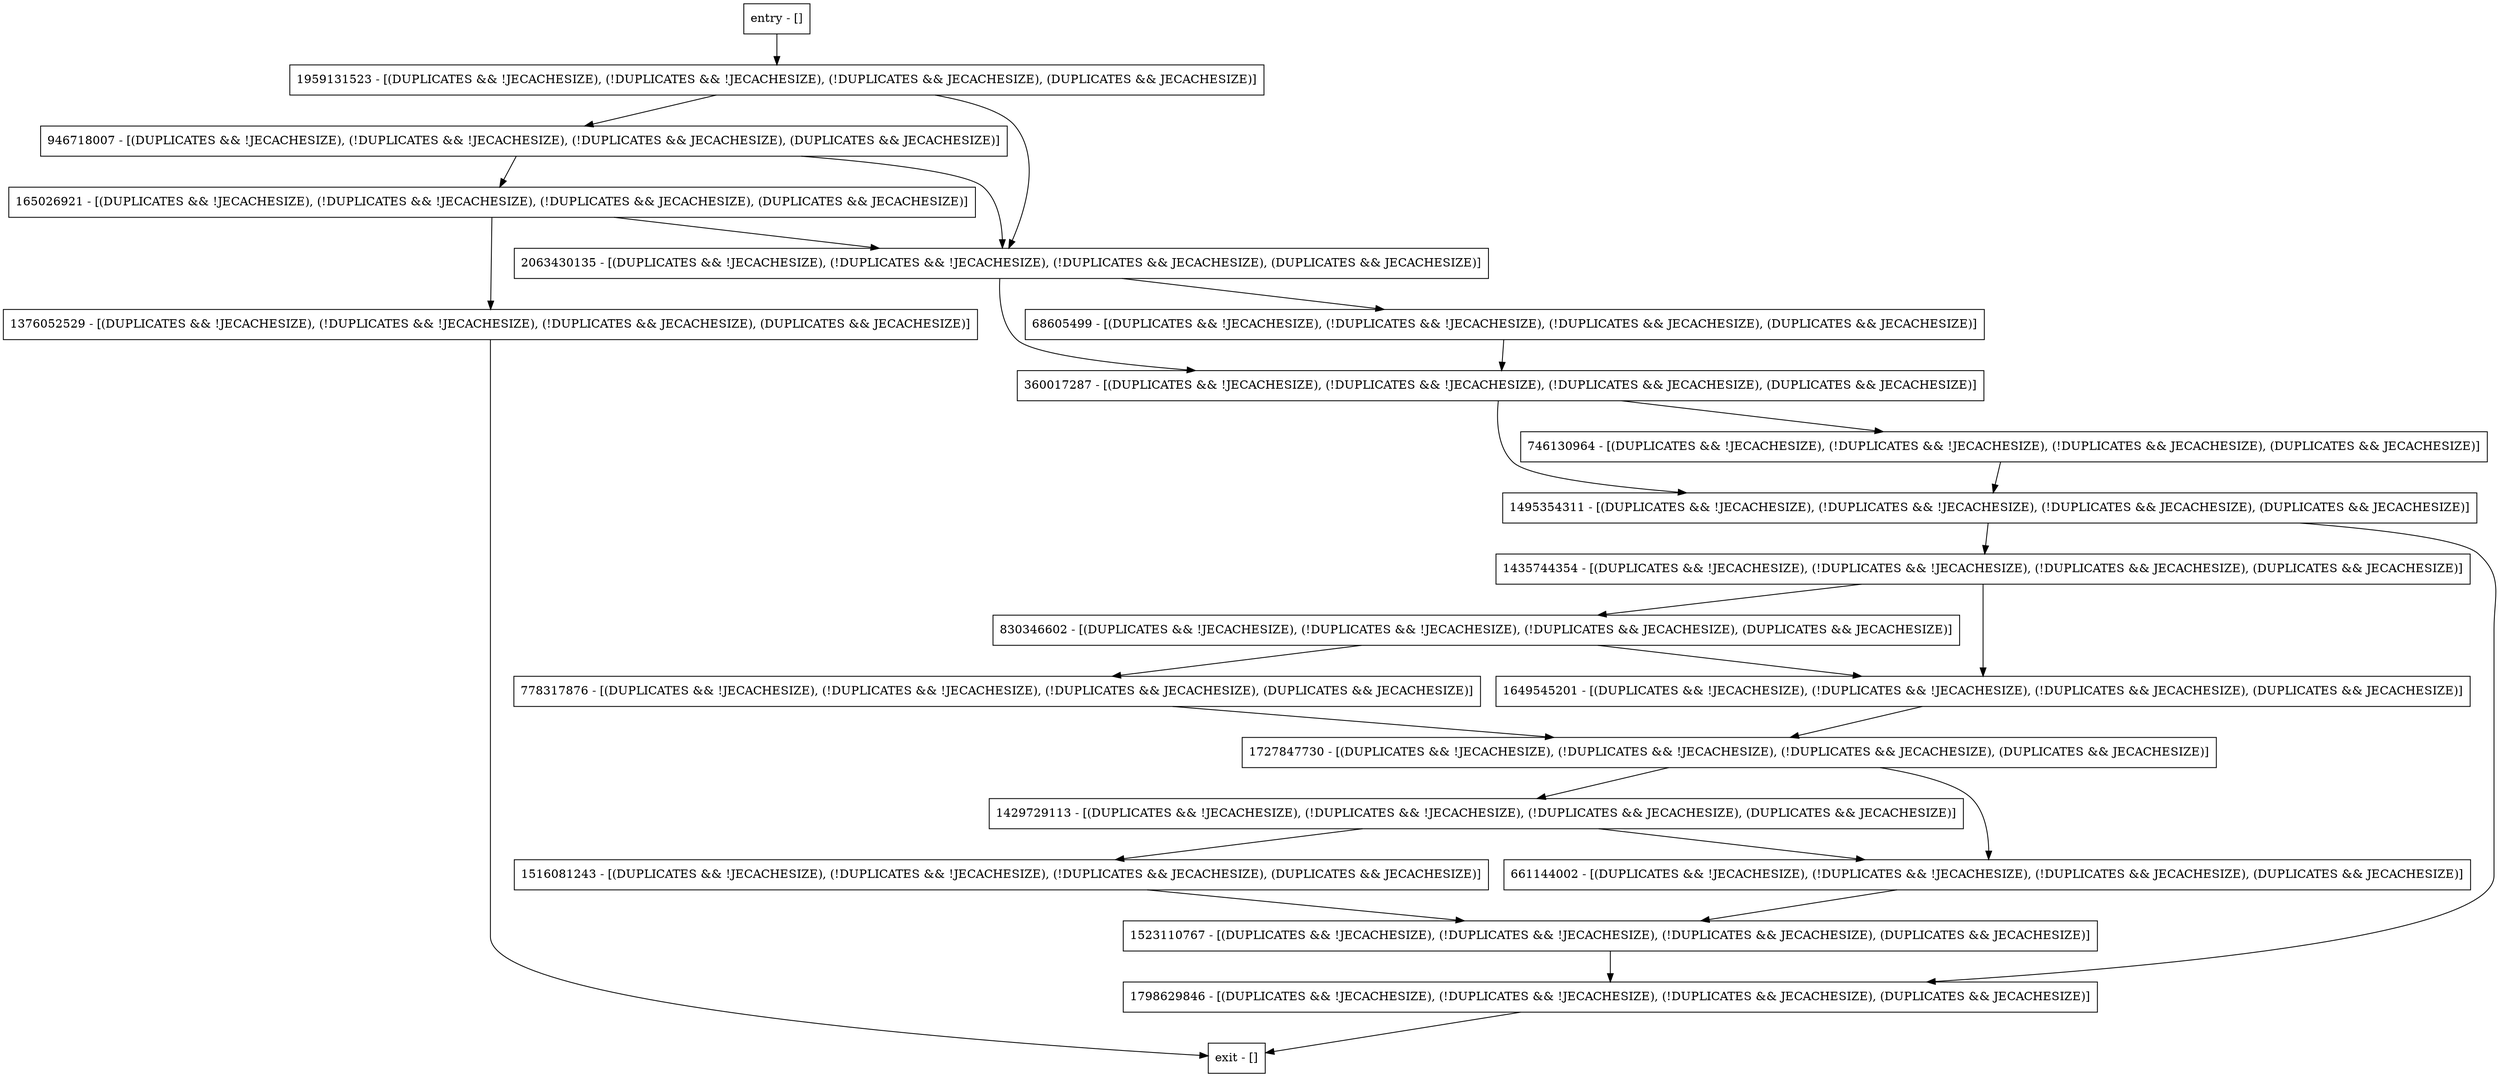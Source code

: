 digraph initWithEnvironment {
node [shape=record];
661144002 [label="661144002 - [(DUPLICATES && !JECACHESIZE), (!DUPLICATES && !JECACHESIZE), (!DUPLICATES && JECACHESIZE), (DUPLICATES && JECACHESIZE)]"];
1798629846 [label="1798629846 - [(DUPLICATES && !JECACHESIZE), (!DUPLICATES && !JECACHESIZE), (!DUPLICATES && JECACHESIZE), (DUPLICATES && JECACHESIZE)]"];
1959131523 [label="1959131523 - [(DUPLICATES && !JECACHESIZE), (!DUPLICATES && !JECACHESIZE), (!DUPLICATES && JECACHESIZE), (DUPLICATES && JECACHESIZE)]"];
1649545201 [label="1649545201 - [(DUPLICATES && !JECACHESIZE), (!DUPLICATES && !JECACHESIZE), (!DUPLICATES && JECACHESIZE), (DUPLICATES && JECACHESIZE)]"];
68605499 [label="68605499 - [(DUPLICATES && !JECACHESIZE), (!DUPLICATES && !JECACHESIZE), (!DUPLICATES && JECACHESIZE), (DUPLICATES && JECACHESIZE)]"];
830346602 [label="830346602 - [(DUPLICATES && !JECACHESIZE), (!DUPLICATES && !JECACHESIZE), (!DUPLICATES && JECACHESIZE), (DUPLICATES && JECACHESIZE)]"];
946718007 [label="946718007 - [(DUPLICATES && !JECACHESIZE), (!DUPLICATES && !JECACHESIZE), (!DUPLICATES && JECACHESIZE), (DUPLICATES && JECACHESIZE)]"];
746130964 [label="746130964 - [(DUPLICATES && !JECACHESIZE), (!DUPLICATES && !JECACHESIZE), (!DUPLICATES && JECACHESIZE), (DUPLICATES && JECACHESIZE)]"];
360017287 [label="360017287 - [(DUPLICATES && !JECACHESIZE), (!DUPLICATES && !JECACHESIZE), (!DUPLICATES && JECACHESIZE), (DUPLICATES && JECACHESIZE)]"];
1516081243 [label="1516081243 - [(DUPLICATES && !JECACHESIZE), (!DUPLICATES && !JECACHESIZE), (!DUPLICATES && JECACHESIZE), (DUPLICATES && JECACHESIZE)]"];
1435744354 [label="1435744354 - [(DUPLICATES && !JECACHESIZE), (!DUPLICATES && !JECACHESIZE), (!DUPLICATES && JECACHESIZE), (DUPLICATES && JECACHESIZE)]"];
1495354311 [label="1495354311 - [(DUPLICATES && !JECACHESIZE), (!DUPLICATES && !JECACHESIZE), (!DUPLICATES && JECACHESIZE), (DUPLICATES && JECACHESIZE)]"];
entry [label="entry - []"];
exit [label="exit - []"];
165026921 [label="165026921 - [(DUPLICATES && !JECACHESIZE), (!DUPLICATES && !JECACHESIZE), (!DUPLICATES && JECACHESIZE), (DUPLICATES && JECACHESIZE)]"];
778317876 [label="778317876 - [(DUPLICATES && !JECACHESIZE), (!DUPLICATES && !JECACHESIZE), (!DUPLICATES && JECACHESIZE), (DUPLICATES && JECACHESIZE)]"];
1523110767 [label="1523110767 - [(DUPLICATES && !JECACHESIZE), (!DUPLICATES && !JECACHESIZE), (!DUPLICATES && JECACHESIZE), (DUPLICATES && JECACHESIZE)]"];
2063430135 [label="2063430135 - [(DUPLICATES && !JECACHESIZE), (!DUPLICATES && !JECACHESIZE), (!DUPLICATES && JECACHESIZE), (DUPLICATES && JECACHESIZE)]"];
1429729113 [label="1429729113 - [(DUPLICATES && !JECACHESIZE), (!DUPLICATES && !JECACHESIZE), (!DUPLICATES && JECACHESIZE), (DUPLICATES && JECACHESIZE)]"];
1376052529 [label="1376052529 - [(DUPLICATES && !JECACHESIZE), (!DUPLICATES && !JECACHESIZE), (!DUPLICATES && JECACHESIZE), (DUPLICATES && JECACHESIZE)]"];
1727847730 [label="1727847730 - [(DUPLICATES && !JECACHESIZE), (!DUPLICATES && !JECACHESIZE), (!DUPLICATES && JECACHESIZE), (DUPLICATES && JECACHESIZE)]"];
entry;
exit;
661144002 -> 1523110767;
1798629846 -> exit;
1959131523 -> 946718007;
1959131523 -> 2063430135;
1649545201 -> 1727847730;
68605499 -> 360017287;
830346602 -> 778317876;
830346602 -> 1649545201;
946718007 -> 165026921;
946718007 -> 2063430135;
746130964 -> 1495354311;
360017287 -> 746130964;
360017287 -> 1495354311;
1516081243 -> 1523110767;
1435744354 -> 1649545201;
1435744354 -> 830346602;
1495354311 -> 1798629846;
1495354311 -> 1435744354;
entry -> 1959131523;
165026921 -> 2063430135;
165026921 -> 1376052529;
778317876 -> 1727847730;
1523110767 -> 1798629846;
2063430135 -> 68605499;
2063430135 -> 360017287;
1429729113 -> 661144002;
1429729113 -> 1516081243;
1376052529 -> exit;
1727847730 -> 661144002;
1727847730 -> 1429729113;
}
